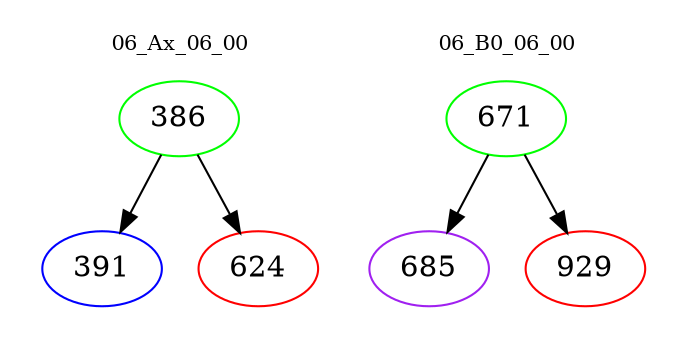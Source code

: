 digraph{
subgraph cluster_0 {
color = white
label = "06_Ax_06_00";
fontsize=10;
T0_386 [label="386", color="green"]
T0_386 -> T0_391 [color="black"]
T0_391 [label="391", color="blue"]
T0_386 -> T0_624 [color="black"]
T0_624 [label="624", color="red"]
}
subgraph cluster_1 {
color = white
label = "06_B0_06_00";
fontsize=10;
T1_671 [label="671", color="green"]
T1_671 -> T1_685 [color="black"]
T1_685 [label="685", color="purple"]
T1_671 -> T1_929 [color="black"]
T1_929 [label="929", color="red"]
}
}
